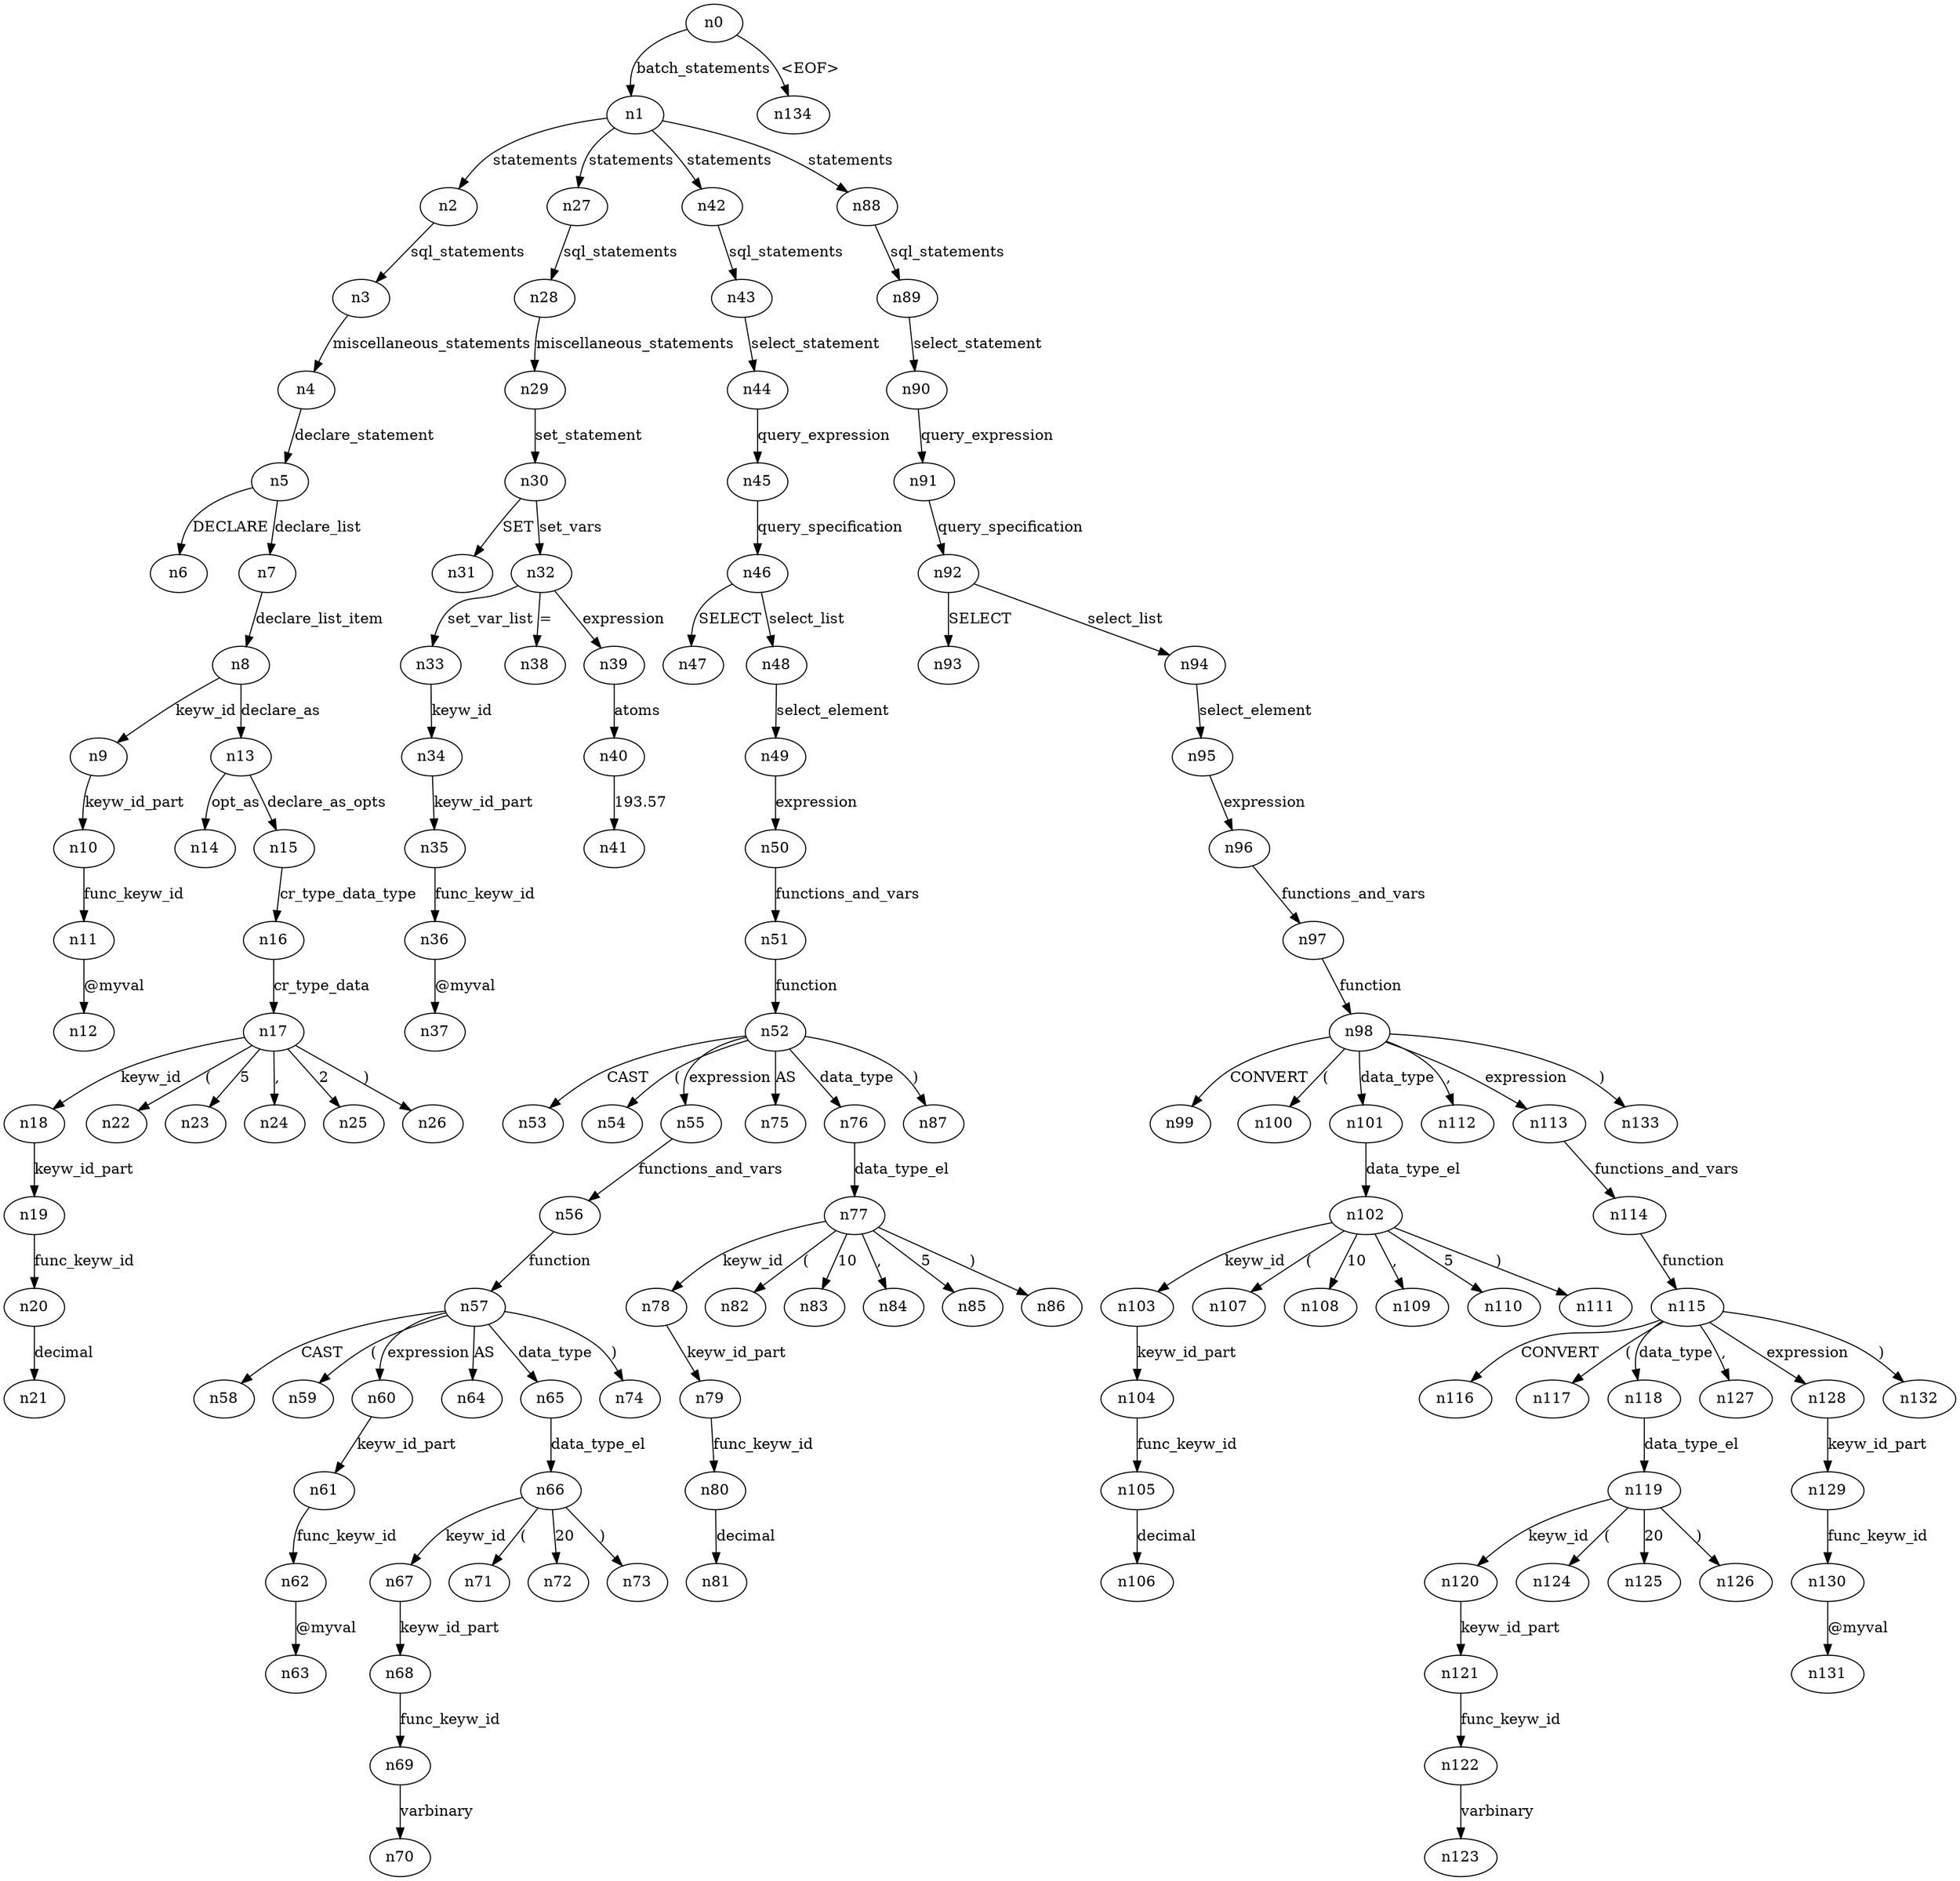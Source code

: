 digraph ParseTree {
  n0 -> n1 [label="batch_statements"];
  n1 -> n2 [label="statements"];
  n2 -> n3 [label="sql_statements"];
  n3 -> n4 [label="miscellaneous_statements"];
  n4 -> n5 [label="declare_statement"];
  n5 -> n6 [label="DECLARE"];
  n5 -> n7 [label="declare_list"];
  n7 -> n8 [label="declare_list_item"];
  n8 -> n9 [label="keyw_id"];
  n9 -> n10 [label="keyw_id_part"];
  n10 -> n11 [label="func_keyw_id"];
  n11 -> n12 [label="@myval"];
  n8 -> n13 [label="declare_as"];
  n13 -> n14 [label="opt_as"];
  n13 -> n15 [label="declare_as_opts"];
  n15 -> n16 [label="cr_type_data_type"];
  n16 -> n17 [label="cr_type_data"];
  n17 -> n18 [label="keyw_id"];
  n18 -> n19 [label="keyw_id_part"];
  n19 -> n20 [label="func_keyw_id"];
  n20 -> n21 [label="decimal"];
  n17 -> n22 [label="("];
  n17 -> n23 [label="5"];
  n17 -> n24 [label=","];
  n17 -> n25 [label="2"];
  n17 -> n26 [label=")"];
  n1 -> n27 [label="statements"];
  n27 -> n28 [label="sql_statements"];
  n28 -> n29 [label="miscellaneous_statements"];
  n29 -> n30 [label="set_statement"];
  n30 -> n31 [label="SET"];
  n30 -> n32 [label="set_vars"];
  n32 -> n33 [label="set_var_list"];
  n33 -> n34 [label="keyw_id"];
  n34 -> n35 [label="keyw_id_part"];
  n35 -> n36 [label="func_keyw_id"];
  n36 -> n37 [label="@myval"];
  n32 -> n38 [label="="];
  n32 -> n39 [label="expression"];
  n39 -> n40 [label="atoms"];
  n40 -> n41 [label="193.57"];
  n1 -> n42 [label="statements"];
  n42 -> n43 [label="sql_statements"];
  n43 -> n44 [label="select_statement"];
  n44 -> n45 [label="query_expression"];
  n45 -> n46 [label="query_specification"];
  n46 -> n47 [label="SELECT"];
  n46 -> n48 [label="select_list"];
  n48 -> n49 [label="select_element"];
  n49 -> n50 [label="expression"];
  n50 -> n51 [label="functions_and_vars"];
  n51 -> n52 [label="function"];
  n52 -> n53 [label="CAST"];
  n52 -> n54 [label="("];
  n52 -> n55 [label="expression"];
  n55 -> n56 [label="functions_and_vars"];
  n56 -> n57 [label="function"];
  n57 -> n58 [label="CAST"];
  n57 -> n59 [label="("];
  n57 -> n60 [label="expression"];
  n60 -> n61 [label="keyw_id_part"];
  n61 -> n62 [label="func_keyw_id"];
  n62 -> n63 [label="@myval"];
  n57 -> n64 [label="AS"];
  n57 -> n65 [label="data_type"];
  n65 -> n66 [label="data_type_el"];
  n66 -> n67 [label="keyw_id"];
  n67 -> n68 [label="keyw_id_part"];
  n68 -> n69 [label="func_keyw_id"];
  n69 -> n70 [label="varbinary"];
  n66 -> n71 [label="("];
  n66 -> n72 [label="20"];
  n66 -> n73 [label=")"];
  n57 -> n74 [label=")"];
  n52 -> n75 [label="AS"];
  n52 -> n76 [label="data_type"];
  n76 -> n77 [label="data_type_el"];
  n77 -> n78 [label="keyw_id"];
  n78 -> n79 [label="keyw_id_part"];
  n79 -> n80 [label="func_keyw_id"];
  n80 -> n81 [label="decimal"];
  n77 -> n82 [label="("];
  n77 -> n83 [label="10"];
  n77 -> n84 [label=","];
  n77 -> n85 [label="5"];
  n77 -> n86 [label=")"];
  n52 -> n87 [label=")"];
  n1 -> n88 [label="statements"];
  n88 -> n89 [label="sql_statements"];
  n89 -> n90 [label="select_statement"];
  n90 -> n91 [label="query_expression"];
  n91 -> n92 [label="query_specification"];
  n92 -> n93 [label="SELECT"];
  n92 -> n94 [label="select_list"];
  n94 -> n95 [label="select_element"];
  n95 -> n96 [label="expression"];
  n96 -> n97 [label="functions_and_vars"];
  n97 -> n98 [label="function"];
  n98 -> n99 [label="CONVERT"];
  n98 -> n100 [label="("];
  n98 -> n101 [label="data_type"];
  n101 -> n102 [label="data_type_el"];
  n102 -> n103 [label="keyw_id"];
  n103 -> n104 [label="keyw_id_part"];
  n104 -> n105 [label="func_keyw_id"];
  n105 -> n106 [label="decimal"];
  n102 -> n107 [label="("];
  n102 -> n108 [label="10"];
  n102 -> n109 [label=","];
  n102 -> n110 [label="5"];
  n102 -> n111 [label=")"];
  n98 -> n112 [label=","];
  n98 -> n113 [label="expression"];
  n113 -> n114 [label="functions_and_vars"];
  n114 -> n115 [label="function"];
  n115 -> n116 [label="CONVERT"];
  n115 -> n117 [label="("];
  n115 -> n118 [label="data_type"];
  n118 -> n119 [label="data_type_el"];
  n119 -> n120 [label="keyw_id"];
  n120 -> n121 [label="keyw_id_part"];
  n121 -> n122 [label="func_keyw_id"];
  n122 -> n123 [label="varbinary"];
  n119 -> n124 [label="("];
  n119 -> n125 [label="20"];
  n119 -> n126 [label=")"];
  n115 -> n127 [label=","];
  n115 -> n128 [label="expression"];
  n128 -> n129 [label="keyw_id_part"];
  n129 -> n130 [label="func_keyw_id"];
  n130 -> n131 [label="@myval"];
  n115 -> n132 [label=")"];
  n98 -> n133 [label=")"];
  n0 -> n134 [label="<EOF>"];
}